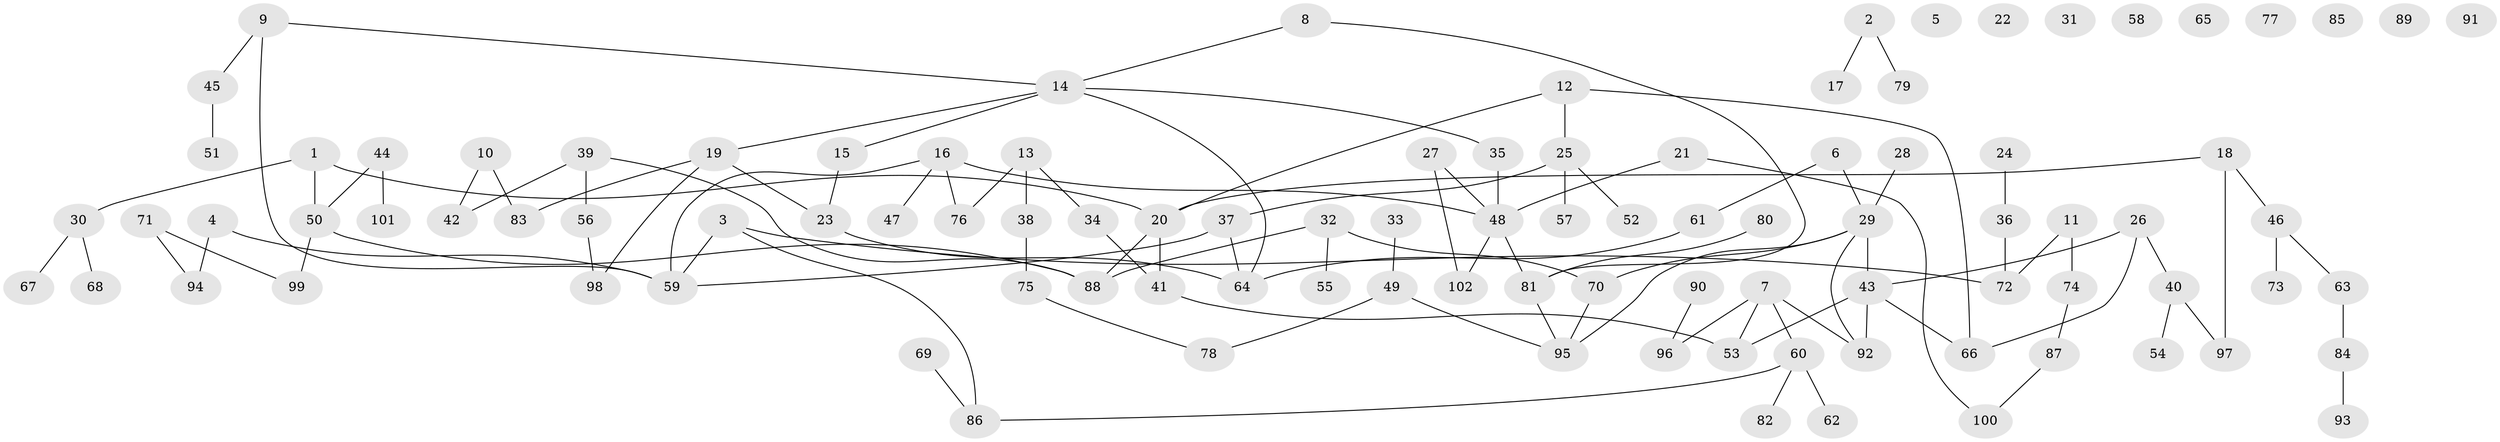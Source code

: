 // coarse degree distribution, {3: 0.20588235294117646, 1: 0.27941176470588236, 6: 0.029411764705882353, 2: 0.17647058823529413, 0: 0.1323529411764706, 5: 0.08823529411764706, 7: 0.014705882352941176, 4: 0.07352941176470588}
// Generated by graph-tools (version 1.1) at 2025/23/03/03/25 07:23:29]
// undirected, 102 vertices, 114 edges
graph export_dot {
graph [start="1"]
  node [color=gray90,style=filled];
  1;
  2;
  3;
  4;
  5;
  6;
  7;
  8;
  9;
  10;
  11;
  12;
  13;
  14;
  15;
  16;
  17;
  18;
  19;
  20;
  21;
  22;
  23;
  24;
  25;
  26;
  27;
  28;
  29;
  30;
  31;
  32;
  33;
  34;
  35;
  36;
  37;
  38;
  39;
  40;
  41;
  42;
  43;
  44;
  45;
  46;
  47;
  48;
  49;
  50;
  51;
  52;
  53;
  54;
  55;
  56;
  57;
  58;
  59;
  60;
  61;
  62;
  63;
  64;
  65;
  66;
  67;
  68;
  69;
  70;
  71;
  72;
  73;
  74;
  75;
  76;
  77;
  78;
  79;
  80;
  81;
  82;
  83;
  84;
  85;
  86;
  87;
  88;
  89;
  90;
  91;
  92;
  93;
  94;
  95;
  96;
  97;
  98;
  99;
  100;
  101;
  102;
  1 -- 20;
  1 -- 30;
  1 -- 50;
  2 -- 17;
  2 -- 79;
  3 -- 59;
  3 -- 72;
  3 -- 86;
  4 -- 59;
  4 -- 94;
  6 -- 29;
  6 -- 61;
  7 -- 53;
  7 -- 60;
  7 -- 92;
  7 -- 96;
  8 -- 14;
  8 -- 81;
  9 -- 14;
  9 -- 45;
  9 -- 59;
  10 -- 42;
  10 -- 83;
  11 -- 72;
  11 -- 74;
  12 -- 20;
  12 -- 25;
  12 -- 66;
  13 -- 34;
  13 -- 38;
  13 -- 76;
  14 -- 15;
  14 -- 19;
  14 -- 35;
  14 -- 64;
  15 -- 23;
  16 -- 47;
  16 -- 48;
  16 -- 59;
  16 -- 76;
  18 -- 20;
  18 -- 46;
  18 -- 97;
  19 -- 23;
  19 -- 83;
  19 -- 98;
  20 -- 41;
  20 -- 88;
  21 -- 48;
  21 -- 100;
  23 -- 64;
  24 -- 36;
  25 -- 37;
  25 -- 52;
  25 -- 57;
  26 -- 40;
  26 -- 43;
  26 -- 66;
  27 -- 48;
  27 -- 102;
  28 -- 29;
  29 -- 43;
  29 -- 70;
  29 -- 92;
  29 -- 95;
  30 -- 67;
  30 -- 68;
  32 -- 55;
  32 -- 70;
  32 -- 88;
  33 -- 49;
  34 -- 41;
  35 -- 48;
  36 -- 72;
  37 -- 59;
  37 -- 64;
  38 -- 75;
  39 -- 42;
  39 -- 56;
  39 -- 88;
  40 -- 54;
  40 -- 97;
  41 -- 53;
  43 -- 53;
  43 -- 66;
  43 -- 92;
  44 -- 50;
  44 -- 101;
  45 -- 51;
  46 -- 63;
  46 -- 73;
  48 -- 81;
  48 -- 102;
  49 -- 78;
  49 -- 95;
  50 -- 88;
  50 -- 99;
  56 -- 98;
  60 -- 62;
  60 -- 82;
  60 -- 86;
  61 -- 64;
  63 -- 84;
  69 -- 86;
  70 -- 95;
  71 -- 94;
  71 -- 99;
  74 -- 87;
  75 -- 78;
  80 -- 81;
  81 -- 95;
  84 -- 93;
  87 -- 100;
  90 -- 96;
}
